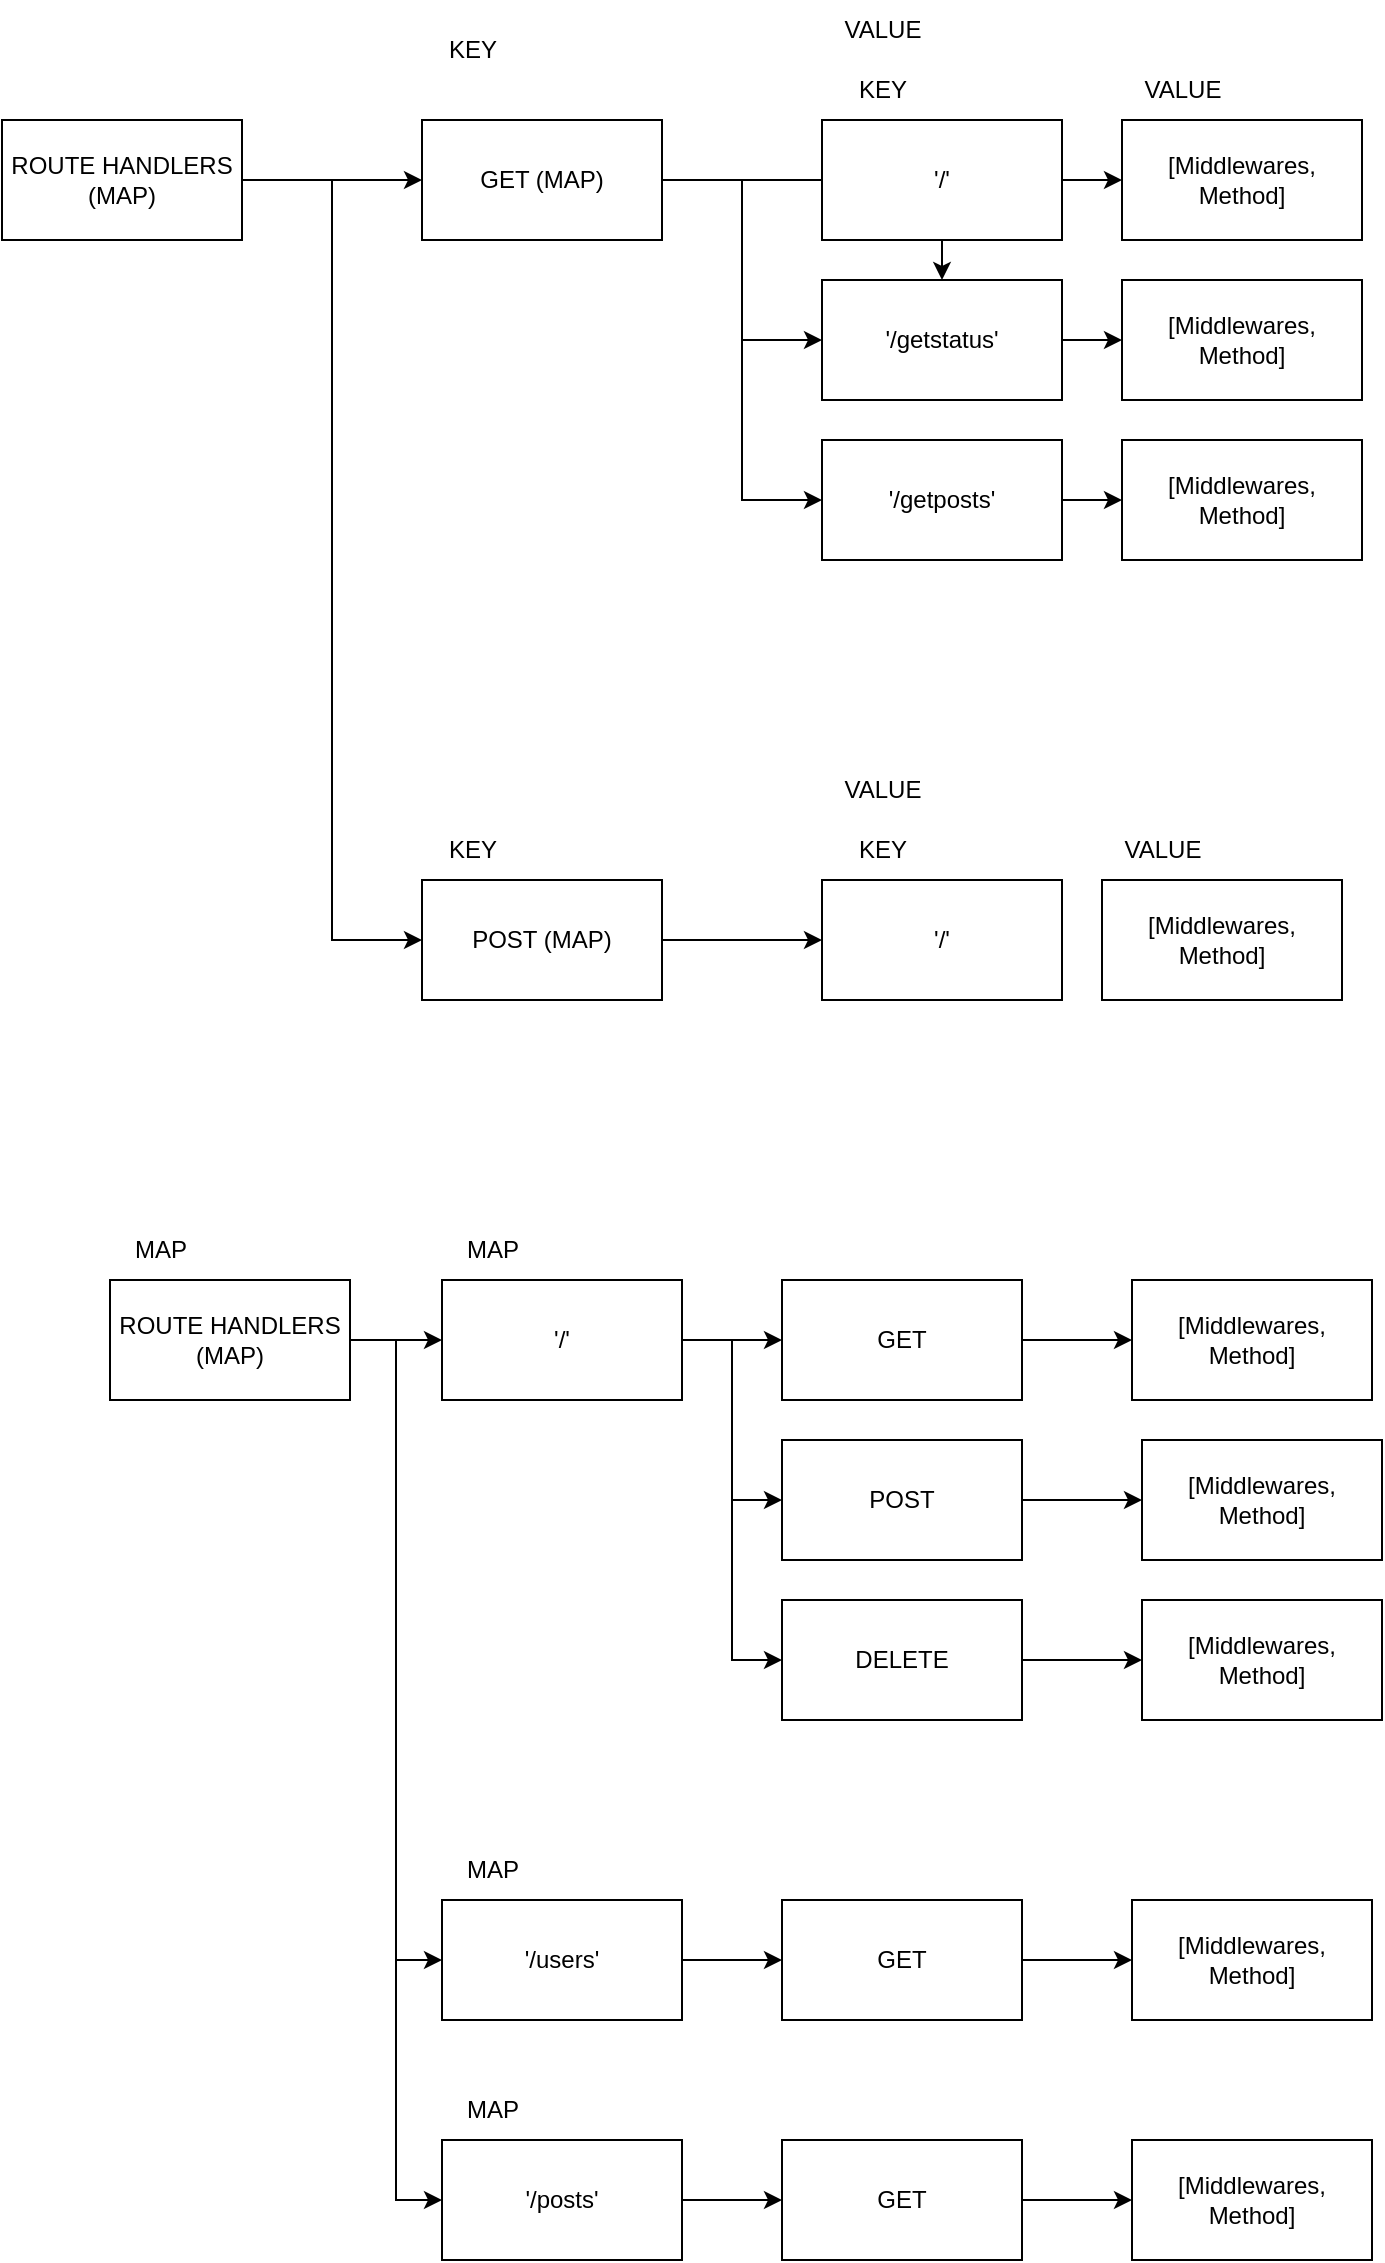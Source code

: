 <mxfile version="26.0.8">
  <diagram id="C5RBs43oDa-KdzZeNtuy" name="Page-1">
    <mxGraphModel dx="1307" dy="826" grid="1" gridSize="10" guides="1" tooltips="1" connect="1" arrows="1" fold="1" page="1" pageScale="1" pageWidth="827" pageHeight="1169" math="0" shadow="0">
      <root>
        <mxCell id="WIyWlLk6GJQsqaUBKTNV-0" />
        <mxCell id="WIyWlLk6GJQsqaUBKTNV-1" parent="WIyWlLk6GJQsqaUBKTNV-0" />
        <mxCell id="vrRkLWO5K9Gln_ZjerVd-9" value="" style="edgeStyle=orthogonalEdgeStyle;rounded=0;orthogonalLoop=1;jettySize=auto;html=1;entryX=0;entryY=0.5;entryDx=0;entryDy=0;" edge="1" parent="WIyWlLk6GJQsqaUBKTNV-1" source="vrRkLWO5K9Gln_ZjerVd-0" target="vrRkLWO5K9Gln_ZjerVd-6">
          <mxGeometry relative="1" as="geometry" />
        </mxCell>
        <mxCell id="vrRkLWO5K9Gln_ZjerVd-25" style="edgeStyle=orthogonalEdgeStyle;rounded=0;orthogonalLoop=1;jettySize=auto;html=1;" edge="1" parent="WIyWlLk6GJQsqaUBKTNV-1" source="vrRkLWO5K9Gln_ZjerVd-0" target="vrRkLWO5K9Gln_ZjerVd-10">
          <mxGeometry relative="1" as="geometry" />
        </mxCell>
        <mxCell id="vrRkLWO5K9Gln_ZjerVd-32" style="edgeStyle=orthogonalEdgeStyle;rounded=0;orthogonalLoop=1;jettySize=auto;html=1;entryX=0;entryY=0.5;entryDx=0;entryDy=0;" edge="1" parent="WIyWlLk6GJQsqaUBKTNV-1" source="vrRkLWO5K9Gln_ZjerVd-0" target="vrRkLWO5K9Gln_ZjerVd-10">
          <mxGeometry relative="1" as="geometry" />
        </mxCell>
        <mxCell id="vrRkLWO5K9Gln_ZjerVd-0" value="GET (MAP)" style="rounded=0;whiteSpace=wrap;html=1;" vertex="1" parent="WIyWlLk6GJQsqaUBKTNV-1">
          <mxGeometry x="230" y="90" width="120" height="60" as="geometry" />
        </mxCell>
        <mxCell id="vrRkLWO5K9Gln_ZjerVd-15" value="" style="edgeStyle=orthogonalEdgeStyle;rounded=0;orthogonalLoop=1;jettySize=auto;html=1;" edge="1" parent="WIyWlLk6GJQsqaUBKTNV-1" source="vrRkLWO5K9Gln_ZjerVd-1" target="vrRkLWO5K9Gln_ZjerVd-14">
          <mxGeometry relative="1" as="geometry" />
        </mxCell>
        <mxCell id="vrRkLWO5K9Gln_ZjerVd-1" value="&#39;/&#39;" style="rounded=0;whiteSpace=wrap;html=1;" vertex="1" parent="WIyWlLk6GJQsqaUBKTNV-1">
          <mxGeometry x="430" y="90" width="120" height="60" as="geometry" />
        </mxCell>
        <mxCell id="vrRkLWO5K9Gln_ZjerVd-3" value="" style="edgeStyle=orthogonalEdgeStyle;rounded=0;orthogonalLoop=1;jettySize=auto;html=1;" edge="1" source="vrRkLWO5K9Gln_ZjerVd-4" target="vrRkLWO5K9Gln_ZjerVd-5" parent="WIyWlLk6GJQsqaUBKTNV-1">
          <mxGeometry relative="1" as="geometry" />
        </mxCell>
        <mxCell id="vrRkLWO5K9Gln_ZjerVd-4" value="POST (MAP)" style="rounded=0;whiteSpace=wrap;html=1;" vertex="1" parent="WIyWlLk6GJQsqaUBKTNV-1">
          <mxGeometry x="230" y="470" width="120" height="60" as="geometry" />
        </mxCell>
        <mxCell id="vrRkLWO5K9Gln_ZjerVd-5" value="&#39;/&#39;" style="rounded=0;whiteSpace=wrap;html=1;" vertex="1" parent="WIyWlLk6GJQsqaUBKTNV-1">
          <mxGeometry x="430" y="470" width="120" height="60" as="geometry" />
        </mxCell>
        <mxCell id="vrRkLWO5K9Gln_ZjerVd-27" style="edgeStyle=orthogonalEdgeStyle;rounded=0;orthogonalLoop=1;jettySize=auto;html=1;entryX=0;entryY=0.5;entryDx=0;entryDy=0;" edge="1" parent="WIyWlLk6GJQsqaUBKTNV-1" source="vrRkLWO5K9Gln_ZjerVd-6" target="vrRkLWO5K9Gln_ZjerVd-24">
          <mxGeometry relative="1" as="geometry" />
        </mxCell>
        <mxCell id="vrRkLWO5K9Gln_ZjerVd-6" value="&#39;/getposts&#39;" style="rounded=0;whiteSpace=wrap;html=1;" vertex="1" parent="WIyWlLk6GJQsqaUBKTNV-1">
          <mxGeometry x="430" y="250" width="120" height="60" as="geometry" />
        </mxCell>
        <mxCell id="vrRkLWO5K9Gln_ZjerVd-26" style="edgeStyle=orthogonalEdgeStyle;rounded=0;orthogonalLoop=1;jettySize=auto;html=1;entryX=0;entryY=0.5;entryDx=0;entryDy=0;" edge="1" parent="WIyWlLk6GJQsqaUBKTNV-1" source="vrRkLWO5K9Gln_ZjerVd-10" target="vrRkLWO5K9Gln_ZjerVd-23">
          <mxGeometry relative="1" as="geometry" />
        </mxCell>
        <mxCell id="vrRkLWO5K9Gln_ZjerVd-10" value="&#39;/getstatus&#39;" style="rounded=0;whiteSpace=wrap;html=1;" vertex="1" parent="WIyWlLk6GJQsqaUBKTNV-1">
          <mxGeometry x="430" y="170" width="120" height="60" as="geometry" />
        </mxCell>
        <mxCell id="vrRkLWO5K9Gln_ZjerVd-12" style="edgeStyle=orthogonalEdgeStyle;rounded=0;orthogonalLoop=1;jettySize=auto;html=1;entryX=0;entryY=0.5;entryDx=0;entryDy=0;" edge="1" parent="WIyWlLk6GJQsqaUBKTNV-1" source="vrRkLWO5K9Gln_ZjerVd-11" target="vrRkLWO5K9Gln_ZjerVd-0">
          <mxGeometry relative="1" as="geometry" />
        </mxCell>
        <mxCell id="vrRkLWO5K9Gln_ZjerVd-13" style="edgeStyle=orthogonalEdgeStyle;rounded=0;orthogonalLoop=1;jettySize=auto;html=1;entryX=0;entryY=0.5;entryDx=0;entryDy=0;" edge="1" parent="WIyWlLk6GJQsqaUBKTNV-1" source="vrRkLWO5K9Gln_ZjerVd-11" target="vrRkLWO5K9Gln_ZjerVd-4">
          <mxGeometry relative="1" as="geometry" />
        </mxCell>
        <mxCell id="vrRkLWO5K9Gln_ZjerVd-11" value="ROUTE HANDLERS (MAP)" style="rounded=0;whiteSpace=wrap;html=1;" vertex="1" parent="WIyWlLk6GJQsqaUBKTNV-1">
          <mxGeometry x="20" y="90" width="120" height="60" as="geometry" />
        </mxCell>
        <mxCell id="vrRkLWO5K9Gln_ZjerVd-14" value="[Middlewares, Method]" style="rounded=0;whiteSpace=wrap;html=1;" vertex="1" parent="WIyWlLk6GJQsqaUBKTNV-1">
          <mxGeometry x="580" y="90" width="120" height="60" as="geometry" />
        </mxCell>
        <mxCell id="vrRkLWO5K9Gln_ZjerVd-16" value="KEY" style="text;html=1;align=center;verticalAlign=middle;resizable=0;points=[];autosize=1;strokeColor=none;fillColor=none;" vertex="1" parent="WIyWlLk6GJQsqaUBKTNV-1">
          <mxGeometry x="230" y="40" width="50" height="30" as="geometry" />
        </mxCell>
        <mxCell id="vrRkLWO5K9Gln_ZjerVd-17" value="KEY" style="text;html=1;align=center;verticalAlign=middle;resizable=0;points=[];autosize=1;strokeColor=none;fillColor=none;" vertex="1" parent="WIyWlLk6GJQsqaUBKTNV-1">
          <mxGeometry x="230" y="440" width="50" height="30" as="geometry" />
        </mxCell>
        <mxCell id="vrRkLWO5K9Gln_ZjerVd-18" value="VALUE" style="text;html=1;align=center;verticalAlign=middle;resizable=0;points=[];autosize=1;strokeColor=none;fillColor=none;" vertex="1" parent="WIyWlLk6GJQsqaUBKTNV-1">
          <mxGeometry x="430" y="30" width="60" height="30" as="geometry" />
        </mxCell>
        <mxCell id="vrRkLWO5K9Gln_ZjerVd-19" value="VALUE" style="text;html=1;align=center;verticalAlign=middle;resizable=0;points=[];autosize=1;strokeColor=none;fillColor=none;" vertex="1" parent="WIyWlLk6GJQsqaUBKTNV-1">
          <mxGeometry x="430" y="410" width="60" height="30" as="geometry" />
        </mxCell>
        <mxCell id="vrRkLWO5K9Gln_ZjerVd-20" value="KEY" style="text;html=1;align=center;verticalAlign=middle;resizable=0;points=[];autosize=1;strokeColor=none;fillColor=none;" vertex="1" parent="WIyWlLk6GJQsqaUBKTNV-1">
          <mxGeometry x="435" y="440" width="50" height="30" as="geometry" />
        </mxCell>
        <mxCell id="vrRkLWO5K9Gln_ZjerVd-21" value="KEY" style="text;html=1;align=center;verticalAlign=middle;resizable=0;points=[];autosize=1;strokeColor=none;fillColor=none;" vertex="1" parent="WIyWlLk6GJQsqaUBKTNV-1">
          <mxGeometry x="435" y="60" width="50" height="30" as="geometry" />
        </mxCell>
        <mxCell id="vrRkLWO5K9Gln_ZjerVd-22" value="VALUE" style="text;html=1;align=center;verticalAlign=middle;resizable=0;points=[];autosize=1;strokeColor=none;fillColor=none;" vertex="1" parent="WIyWlLk6GJQsqaUBKTNV-1">
          <mxGeometry x="580" y="60" width="60" height="30" as="geometry" />
        </mxCell>
        <mxCell id="vrRkLWO5K9Gln_ZjerVd-23" value="[Middlewares, Method]" style="rounded=0;whiteSpace=wrap;html=1;" vertex="1" parent="WIyWlLk6GJQsqaUBKTNV-1">
          <mxGeometry x="580" y="170" width="120" height="60" as="geometry" />
        </mxCell>
        <mxCell id="vrRkLWO5K9Gln_ZjerVd-24" value="[Middlewares, Method]" style="rounded=0;whiteSpace=wrap;html=1;" vertex="1" parent="WIyWlLk6GJQsqaUBKTNV-1">
          <mxGeometry x="580" y="250" width="120" height="60" as="geometry" />
        </mxCell>
        <mxCell id="vrRkLWO5K9Gln_ZjerVd-28" value="[Middlewares, Method]" style="rounded=0;whiteSpace=wrap;html=1;" vertex="1" parent="WIyWlLk6GJQsqaUBKTNV-1">
          <mxGeometry x="570" y="470" width="120" height="60" as="geometry" />
        </mxCell>
        <mxCell id="vrRkLWO5K9Gln_ZjerVd-29" value="VALUE" style="text;html=1;align=center;verticalAlign=middle;resizable=0;points=[];autosize=1;strokeColor=none;fillColor=none;" vertex="1" parent="WIyWlLk6GJQsqaUBKTNV-1">
          <mxGeometry x="570" y="440" width="60" height="30" as="geometry" />
        </mxCell>
        <mxCell id="vrRkLWO5K9Gln_ZjerVd-66" style="edgeStyle=orthogonalEdgeStyle;rounded=0;orthogonalLoop=1;jettySize=auto;html=1;entryX=0;entryY=0.5;entryDx=0;entryDy=0;" edge="1" parent="WIyWlLk6GJQsqaUBKTNV-1" source="vrRkLWO5K9Gln_ZjerVd-36" target="vrRkLWO5K9Gln_ZjerVd-59">
          <mxGeometry relative="1" as="geometry" />
        </mxCell>
        <mxCell id="vrRkLWO5K9Gln_ZjerVd-36" value="GET" style="rounded=0;whiteSpace=wrap;html=1;" vertex="1" parent="WIyWlLk6GJQsqaUBKTNV-1">
          <mxGeometry x="410" y="670" width="120" height="60" as="geometry" />
        </mxCell>
        <mxCell id="vrRkLWO5K9Gln_ZjerVd-63" style="edgeStyle=orthogonalEdgeStyle;rounded=0;orthogonalLoop=1;jettySize=auto;html=1;entryX=0;entryY=0.5;entryDx=0;entryDy=0;" edge="1" parent="WIyWlLk6GJQsqaUBKTNV-1" source="vrRkLWO5K9Gln_ZjerVd-38" target="vrRkLWO5K9Gln_ZjerVd-36">
          <mxGeometry relative="1" as="geometry" />
        </mxCell>
        <mxCell id="vrRkLWO5K9Gln_ZjerVd-64" style="edgeStyle=orthogonalEdgeStyle;rounded=0;orthogonalLoop=1;jettySize=auto;html=1;entryX=0;entryY=0.5;entryDx=0;entryDy=0;" edge="1" parent="WIyWlLk6GJQsqaUBKTNV-1" source="vrRkLWO5K9Gln_ZjerVd-38" target="vrRkLWO5K9Gln_ZjerVd-40">
          <mxGeometry relative="1" as="geometry" />
        </mxCell>
        <mxCell id="vrRkLWO5K9Gln_ZjerVd-65" style="edgeStyle=orthogonalEdgeStyle;rounded=0;orthogonalLoop=1;jettySize=auto;html=1;entryX=0;entryY=0.5;entryDx=0;entryDy=0;" edge="1" parent="WIyWlLk6GJQsqaUBKTNV-1" source="vrRkLWO5K9Gln_ZjerVd-38" target="vrRkLWO5K9Gln_ZjerVd-61">
          <mxGeometry relative="1" as="geometry" />
        </mxCell>
        <mxCell id="vrRkLWO5K9Gln_ZjerVd-38" value="&#39;/&#39;" style="rounded=0;whiteSpace=wrap;html=1;" vertex="1" parent="WIyWlLk6GJQsqaUBKTNV-1">
          <mxGeometry x="240" y="670" width="120" height="60" as="geometry" />
        </mxCell>
        <mxCell id="vrRkLWO5K9Gln_ZjerVd-71" style="edgeStyle=orthogonalEdgeStyle;rounded=0;orthogonalLoop=1;jettySize=auto;html=1;entryX=0;entryY=0.5;entryDx=0;entryDy=0;" edge="1" parent="WIyWlLk6GJQsqaUBKTNV-1" source="vrRkLWO5K9Gln_ZjerVd-40" target="vrRkLWO5K9Gln_ZjerVd-67">
          <mxGeometry relative="1" as="geometry" />
        </mxCell>
        <mxCell id="vrRkLWO5K9Gln_ZjerVd-40" value="POST" style="rounded=0;whiteSpace=wrap;html=1;" vertex="1" parent="WIyWlLk6GJQsqaUBKTNV-1">
          <mxGeometry x="410" y="750" width="120" height="60" as="geometry" />
        </mxCell>
        <mxCell id="vrRkLWO5K9Gln_ZjerVd-86" style="edgeStyle=orthogonalEdgeStyle;rounded=0;orthogonalLoop=1;jettySize=auto;html=1;entryX=0;entryY=0.5;entryDx=0;entryDy=0;" edge="1" parent="WIyWlLk6GJQsqaUBKTNV-1" source="vrRkLWO5K9Gln_ZjerVd-43" target="vrRkLWO5K9Gln_ZjerVd-83">
          <mxGeometry relative="1" as="geometry" />
        </mxCell>
        <mxCell id="vrRkLWO5K9Gln_ZjerVd-43" value="&#39;/posts&#39;" style="rounded=0;whiteSpace=wrap;html=1;" vertex="1" parent="WIyWlLk6GJQsqaUBKTNV-1">
          <mxGeometry x="240" y="1100" width="120" height="60" as="geometry" />
        </mxCell>
        <mxCell id="vrRkLWO5K9Gln_ZjerVd-85" style="edgeStyle=orthogonalEdgeStyle;rounded=0;orthogonalLoop=1;jettySize=auto;html=1;entryX=0;entryY=0.5;entryDx=0;entryDy=0;" edge="1" parent="WIyWlLk6GJQsqaUBKTNV-1" source="vrRkLWO5K9Gln_ZjerVd-45" target="vrRkLWO5K9Gln_ZjerVd-74">
          <mxGeometry relative="1" as="geometry" />
        </mxCell>
        <mxCell id="vrRkLWO5K9Gln_ZjerVd-45" value="&#39;/users&#39;" style="rounded=0;whiteSpace=wrap;html=1;" vertex="1" parent="WIyWlLk6GJQsqaUBKTNV-1">
          <mxGeometry x="240" y="980" width="120" height="60" as="geometry" />
        </mxCell>
        <mxCell id="vrRkLWO5K9Gln_ZjerVd-62" style="edgeStyle=orthogonalEdgeStyle;rounded=0;orthogonalLoop=1;jettySize=auto;html=1;" edge="1" parent="WIyWlLk6GJQsqaUBKTNV-1" source="vrRkLWO5K9Gln_ZjerVd-48" target="vrRkLWO5K9Gln_ZjerVd-38">
          <mxGeometry relative="1" as="geometry" />
        </mxCell>
        <mxCell id="vrRkLWO5K9Gln_ZjerVd-72" style="edgeStyle=orthogonalEdgeStyle;rounded=0;orthogonalLoop=1;jettySize=auto;html=1;entryX=0;entryY=0.5;entryDx=0;entryDy=0;" edge="1" parent="WIyWlLk6GJQsqaUBKTNV-1" source="vrRkLWO5K9Gln_ZjerVd-48" target="vrRkLWO5K9Gln_ZjerVd-45">
          <mxGeometry relative="1" as="geometry" />
        </mxCell>
        <mxCell id="vrRkLWO5K9Gln_ZjerVd-91" style="edgeStyle=orthogonalEdgeStyle;rounded=0;orthogonalLoop=1;jettySize=auto;html=1;entryX=0;entryY=0.5;entryDx=0;entryDy=0;" edge="1" parent="WIyWlLk6GJQsqaUBKTNV-1" source="vrRkLWO5K9Gln_ZjerVd-48" target="vrRkLWO5K9Gln_ZjerVd-43">
          <mxGeometry relative="1" as="geometry" />
        </mxCell>
        <mxCell id="vrRkLWO5K9Gln_ZjerVd-48" value="ROUTE HANDLERS (MAP)" style="rounded=0;whiteSpace=wrap;html=1;" vertex="1" parent="WIyWlLk6GJQsqaUBKTNV-1">
          <mxGeometry x="74" y="670" width="120" height="60" as="geometry" />
        </mxCell>
        <mxCell id="vrRkLWO5K9Gln_ZjerVd-59" value="[Middlewares, Method]" style="rounded=0;whiteSpace=wrap;html=1;" vertex="1" parent="WIyWlLk6GJQsqaUBKTNV-1">
          <mxGeometry x="585" y="670" width="120" height="60" as="geometry" />
        </mxCell>
        <mxCell id="vrRkLWO5K9Gln_ZjerVd-70" style="edgeStyle=orthogonalEdgeStyle;rounded=0;orthogonalLoop=1;jettySize=auto;html=1;entryX=0;entryY=0.5;entryDx=0;entryDy=0;" edge="1" parent="WIyWlLk6GJQsqaUBKTNV-1" source="vrRkLWO5K9Gln_ZjerVd-61" target="vrRkLWO5K9Gln_ZjerVd-69">
          <mxGeometry relative="1" as="geometry" />
        </mxCell>
        <mxCell id="vrRkLWO5K9Gln_ZjerVd-61" value="DELETE" style="rounded=0;whiteSpace=wrap;html=1;" vertex="1" parent="WIyWlLk6GJQsqaUBKTNV-1">
          <mxGeometry x="410" y="830" width="120" height="60" as="geometry" />
        </mxCell>
        <mxCell id="vrRkLWO5K9Gln_ZjerVd-67" value="[Middlewares, Method]" style="rounded=0;whiteSpace=wrap;html=1;" vertex="1" parent="WIyWlLk6GJQsqaUBKTNV-1">
          <mxGeometry x="590" y="750" width="120" height="60" as="geometry" />
        </mxCell>
        <mxCell id="vrRkLWO5K9Gln_ZjerVd-69" value="[Middlewares, Method]" style="rounded=0;whiteSpace=wrap;html=1;" vertex="1" parent="WIyWlLk6GJQsqaUBKTNV-1">
          <mxGeometry x="590" y="830" width="120" height="60" as="geometry" />
        </mxCell>
        <mxCell id="vrRkLWO5K9Gln_ZjerVd-73" style="edgeStyle=orthogonalEdgeStyle;rounded=0;orthogonalLoop=1;jettySize=auto;html=1;entryX=0;entryY=0.5;entryDx=0;entryDy=0;" edge="1" source="vrRkLWO5K9Gln_ZjerVd-74" target="vrRkLWO5K9Gln_ZjerVd-77" parent="WIyWlLk6GJQsqaUBKTNV-1">
          <mxGeometry relative="1" as="geometry" />
        </mxCell>
        <mxCell id="vrRkLWO5K9Gln_ZjerVd-74" value="GET" style="rounded=0;whiteSpace=wrap;html=1;" vertex="1" parent="WIyWlLk6GJQsqaUBKTNV-1">
          <mxGeometry x="410" y="980" width="120" height="60" as="geometry" />
        </mxCell>
        <mxCell id="vrRkLWO5K9Gln_ZjerVd-77" value="[Middlewares, Method]" style="rounded=0;whiteSpace=wrap;html=1;" vertex="1" parent="WIyWlLk6GJQsqaUBKTNV-1">
          <mxGeometry x="585" y="980" width="120" height="60" as="geometry" />
        </mxCell>
        <mxCell id="vrRkLWO5K9Gln_ZjerVd-82" style="edgeStyle=orthogonalEdgeStyle;rounded=0;orthogonalLoop=1;jettySize=auto;html=1;entryX=0;entryY=0.5;entryDx=0;entryDy=0;" edge="1" source="vrRkLWO5K9Gln_ZjerVd-83" target="vrRkLWO5K9Gln_ZjerVd-84" parent="WIyWlLk6GJQsqaUBKTNV-1">
          <mxGeometry relative="1" as="geometry" />
        </mxCell>
        <mxCell id="vrRkLWO5K9Gln_ZjerVd-83" value="GET" style="rounded=0;whiteSpace=wrap;html=1;" vertex="1" parent="WIyWlLk6GJQsqaUBKTNV-1">
          <mxGeometry x="410" y="1100" width="120" height="60" as="geometry" />
        </mxCell>
        <mxCell id="vrRkLWO5K9Gln_ZjerVd-84" value="[Middlewares, Method]" style="rounded=0;whiteSpace=wrap;html=1;" vertex="1" parent="WIyWlLk6GJQsqaUBKTNV-1">
          <mxGeometry x="585" y="1100" width="120" height="60" as="geometry" />
        </mxCell>
        <mxCell id="vrRkLWO5K9Gln_ZjerVd-87" value="MAP" style="text;html=1;align=center;verticalAlign=middle;resizable=0;points=[];autosize=1;strokeColor=none;fillColor=none;" vertex="1" parent="WIyWlLk6GJQsqaUBKTNV-1">
          <mxGeometry x="74" y="640" width="50" height="30" as="geometry" />
        </mxCell>
        <mxCell id="vrRkLWO5K9Gln_ZjerVd-88" value="MAP" style="text;html=1;align=center;verticalAlign=middle;resizable=0;points=[];autosize=1;strokeColor=none;fillColor=none;" vertex="1" parent="WIyWlLk6GJQsqaUBKTNV-1">
          <mxGeometry x="240" y="640" width="50" height="30" as="geometry" />
        </mxCell>
        <mxCell id="vrRkLWO5K9Gln_ZjerVd-89" value="MAP" style="text;html=1;align=center;verticalAlign=middle;resizable=0;points=[];autosize=1;strokeColor=none;fillColor=none;" vertex="1" parent="WIyWlLk6GJQsqaUBKTNV-1">
          <mxGeometry x="240" y="950" width="50" height="30" as="geometry" />
        </mxCell>
        <mxCell id="vrRkLWO5K9Gln_ZjerVd-90" value="MAP" style="text;html=1;align=center;verticalAlign=middle;resizable=0;points=[];autosize=1;strokeColor=none;fillColor=none;" vertex="1" parent="WIyWlLk6GJQsqaUBKTNV-1">
          <mxGeometry x="240" y="1070" width="50" height="30" as="geometry" />
        </mxCell>
      </root>
    </mxGraphModel>
  </diagram>
</mxfile>
